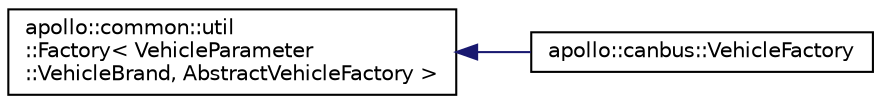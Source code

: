 digraph "Graphical Class Hierarchy"
{
  edge [fontname="Helvetica",fontsize="10",labelfontname="Helvetica",labelfontsize="10"];
  node [fontname="Helvetica",fontsize="10",shape=record];
  rankdir="LR";
  Node1 [label="apollo::common::util\l::Factory\< VehicleParameter\l::VehicleBrand, AbstractVehicleFactory \>",height=0.2,width=0.4,color="black", fillcolor="white", style="filled",URL="$classapollo_1_1common_1_1util_1_1Factory.html"];
  Node1 -> Node2 [dir="back",color="midnightblue",fontsize="10",style="solid",fontname="Helvetica"];
  Node2 [label="apollo::canbus::VehicleFactory",height=0.2,width=0.4,color="black", fillcolor="white", style="filled",URL="$classapollo_1_1canbus_1_1VehicleFactory.html",tooltip="This class is a factory class that will generate different vehicle factories based on the vehicle bra..."];
}
